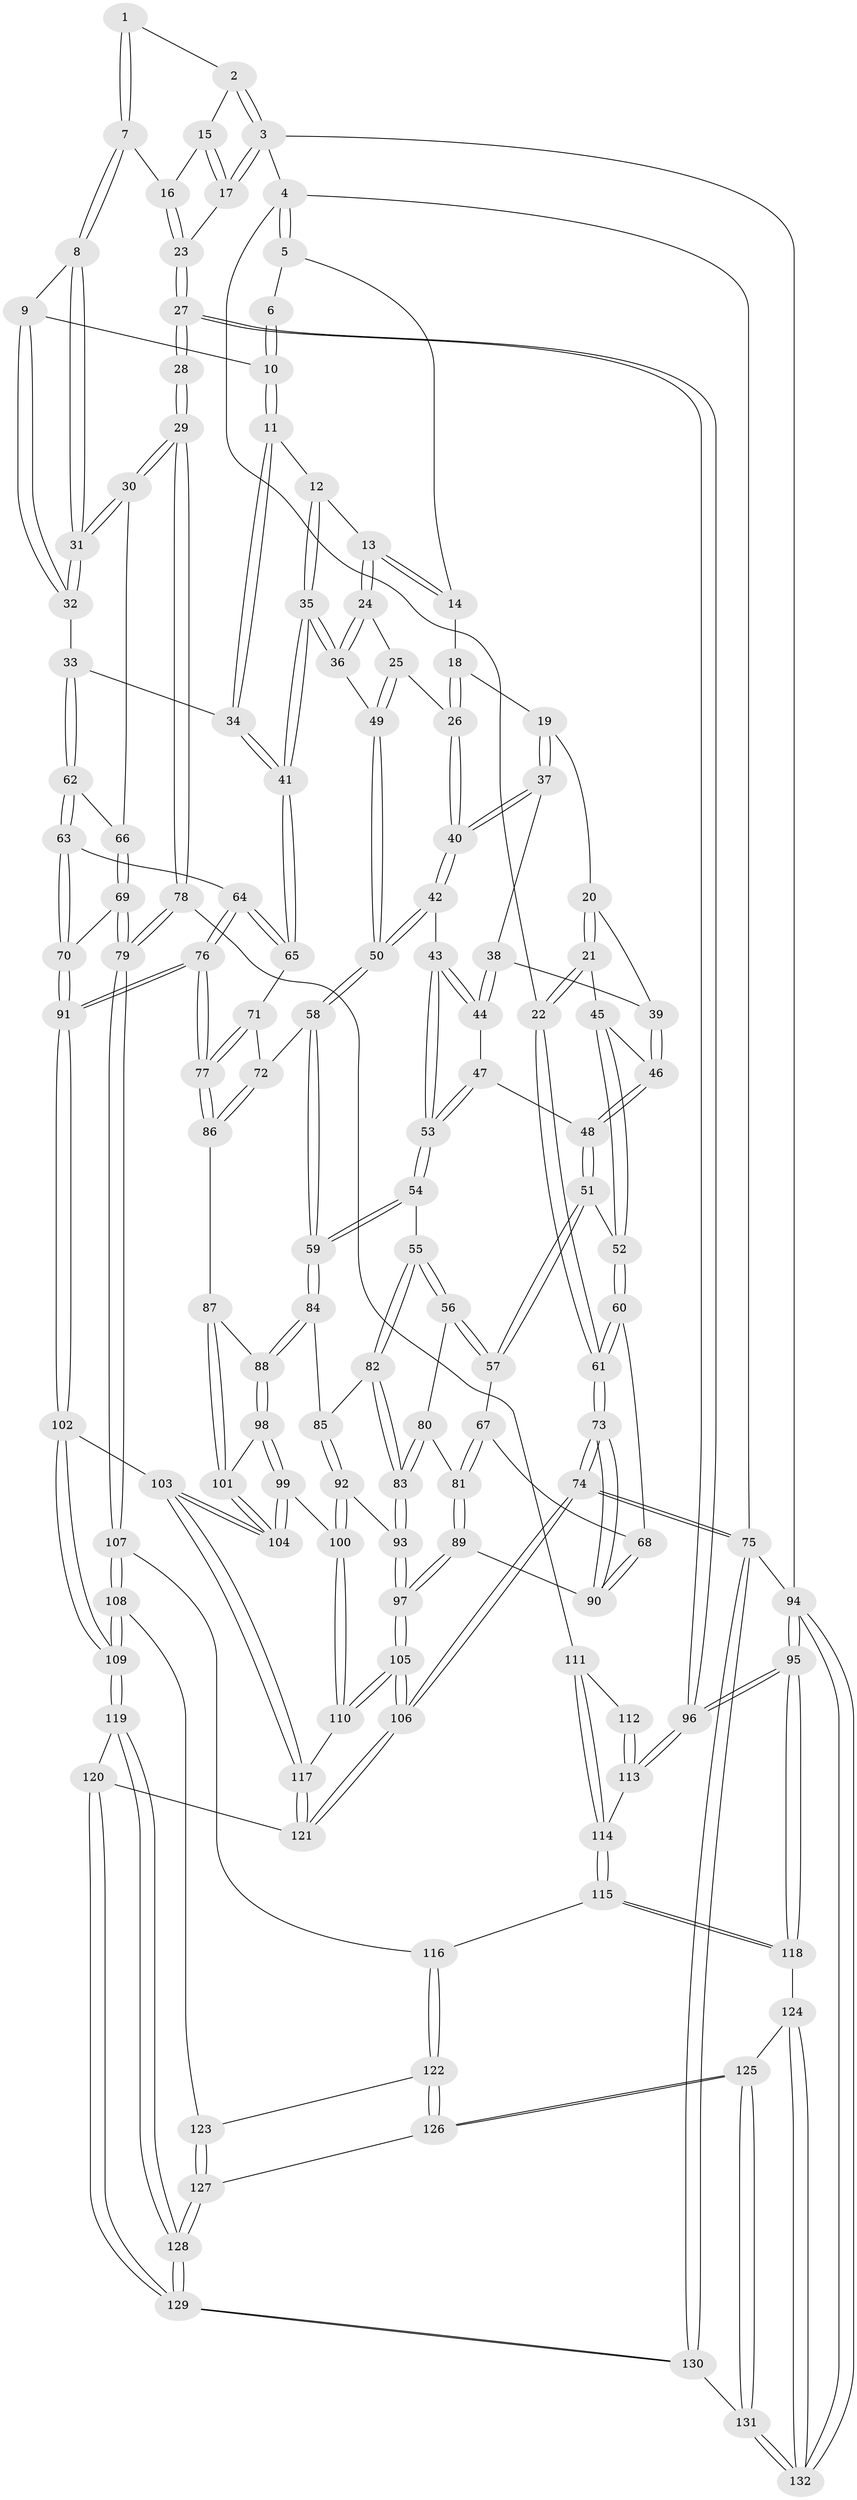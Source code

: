 // coarse degree distribution, {3: 0.1518987341772152, 7: 0.02531645569620253, 4: 0.3924050632911392, 6: 0.189873417721519, 5: 0.22784810126582278, 2: 0.012658227848101266}
// Generated by graph-tools (version 1.1) at 2025/21/03/04/25 18:21:31]
// undirected, 132 vertices, 327 edges
graph export_dot {
graph [start="1"]
  node [color=gray90,style=filled];
  1 [pos="+0.845614235699826+0"];
  2 [pos="+1+0"];
  3 [pos="+1+0"];
  4 [pos="+0+0"];
  5 [pos="+0.42149326889979005+0"];
  6 [pos="+0.6913638486016344+0"];
  7 [pos="+0.8173767848097996+0.1174555636737305"];
  8 [pos="+0.7977271666850598+0.1301163340685517"];
  9 [pos="+0.7843311744942365+0.1280925432774051"];
  10 [pos="+0.7321329576289062+0.11018349249487473"];
  11 [pos="+0.668754514433235+0.14008784862034634"];
  12 [pos="+0.6197132745323624+0.13833248388225408"];
  13 [pos="+0.50323791818792+0.09317205946908681"];
  14 [pos="+0.4378688043415417+0"];
  15 [pos="+0.8433280421940177+0.09695719214869444"];
  16 [pos="+0.8255584081475339+0.11371796676700592"];
  17 [pos="+1+0.00802949723797139"];
  18 [pos="+0.31139683207770263+0.13060422893249504"];
  19 [pos="+0.272616448116649+0.15769426012647245"];
  20 [pos="+0.1864257734376873+0.13048810470364453"];
  21 [pos="+0+0"];
  22 [pos="+0+0"];
  23 [pos="+1+0.21954821667409274"];
  24 [pos="+0.47608467215892797+0.19379195664032944"];
  25 [pos="+0.4144774144300983+0.24498504431384327"];
  26 [pos="+0.40925242784353694+0.2435246633407119"];
  27 [pos="+1+0.34253900781761365"];
  28 [pos="+1+0.34993556105876156"];
  29 [pos="+0.9911184205910488+0.3448203632966229"];
  30 [pos="+0.9134026826129817+0.31360723271332885"];
  31 [pos="+0.8904062616248745+0.29444824552291926"];
  32 [pos="+0.7391266614141968+0.28891500010356913"];
  33 [pos="+0.7128157558056405+0.29859321648872805"];
  34 [pos="+0.6873787852395178+0.290512004880624"];
  35 [pos="+0.5721528238029431+0.3296575817583791"];
  36 [pos="+0.5558058294005649+0.3212667819143884"];
  37 [pos="+0.27277615369490926+0.16028346004310443"];
  38 [pos="+0.21766601856302212+0.23273891075082376"];
  39 [pos="+0.1733599673621886+0.23694304524254578"];
  40 [pos="+0.29965399084487204+0.2512989194781998"];
  41 [pos="+0.5857123877773777+0.34460593565897607"];
  42 [pos="+0.2920465479216775+0.2759804699243295"];
  43 [pos="+0.29203629626099553+0.27598866619236584"];
  44 [pos="+0.21994214828112935+0.2651788190235276"];
  45 [pos="+0.09829815869041278+0.2507709171639542"];
  46 [pos="+0.1514190905393202+0.2710348890974807"];
  47 [pos="+0.17818140660156792+0.29094892947488177"];
  48 [pos="+0.16112077424204846+0.2844776730529663"];
  49 [pos="+0.4132820938781143+0.3406113700120384"];
  50 [pos="+0.3947454544400676+0.3653765839506609"];
  51 [pos="+0.1223402457910171+0.36463661471627257"];
  52 [pos="+0.07328038720985942+0.32380463595058884"];
  53 [pos="+0.23865108011733796+0.3600295549521925"];
  54 [pos="+0.23878467640630574+0.39476635113379915"];
  55 [pos="+0.2211355609820475+0.4116749311443421"];
  56 [pos="+0.20976188578232718+0.4132229356185973"];
  57 [pos="+0.12935560969819723+0.3918884133953892"];
  58 [pos="+0.38496406034409714+0.4087313031871165"];
  59 [pos="+0.3755688938272784+0.41383598176074704"];
  60 [pos="+0+0.38509083370258135"];
  61 [pos="+0+0.3776022808649465"];
  62 [pos="+0.7334400071660274+0.35642172736971917"];
  63 [pos="+0.6939699880324042+0.44237451848302817"];
  64 [pos="+0.6020792378595+0.38805711341749505"];
  65 [pos="+0.586302341797501+0.3524997790139566"];
  66 [pos="+0.795810793920799+0.37213791820952236"];
  67 [pos="+0.07642566077257461+0.43096145372974803"];
  68 [pos="+0.010065730976262456+0.42981039401624516"];
  69 [pos="+0.7396801710246841+0.50760386353018"];
  70 [pos="+0.735455068076644+0.5061573616447684"];
  71 [pos="+0.5052282447757074+0.407110418644911"];
  72 [pos="+0.3893036415663104+0.41142607181911206"];
  73 [pos="+0+0.864453550977088"];
  74 [pos="+0+1"];
  75 [pos="+0+1"];
  76 [pos="+0.5336315603944796+0.5556077076269234"];
  77 [pos="+0.5031826552846176+0.5289703990216784"];
  78 [pos="+0.7792602057713892+0.527835541255465"];
  79 [pos="+0.7678816711870631+0.5262856905221901"];
  80 [pos="+0.17466844890909683+0.46078403855821026"];
  81 [pos="+0.11954369466605567+0.5063141682911959"];
  82 [pos="+0.2238446888331739+0.42155396742186707"];
  83 [pos="+0.18785477487883817+0.5392879030726483"];
  84 [pos="+0.34238374871769006+0.4990420657958774"];
  85 [pos="+0.2498963626027129+0.4820944742937145"];
  86 [pos="+0.481106963812348+0.5164401713997189"];
  87 [pos="+0.39737699038524177+0.538956286067211"];
  88 [pos="+0.34235429992776206+0.5138154823830532"];
  89 [pos="+0.11916389515035666+0.5321261441007872"];
  90 [pos="+0.06432701492404942+0.5464162453609253"];
  91 [pos="+0.5475578349989608+0.5906089099325068"];
  92 [pos="+0.24019281978919094+0.5621531275180934"];
  93 [pos="+0.1860126509787795+0.5596924686226782"];
  94 [pos="+1+1"];
  95 [pos="+1+0.8349423266099825"];
  96 [pos="+1+0.8301499751275212"];
  97 [pos="+0.15873040174005426+0.5673139963274969"];
  98 [pos="+0.33660491664583775+0.5247377596551616"];
  99 [pos="+0.300627396756256+0.5823859962118362"];
  100 [pos="+0.2775428513679089+0.588508006544042"];
  101 [pos="+0.39689016103508634+0.5844930349810737"];
  102 [pos="+0.5364149058402023+0.6536811107582295"];
  103 [pos="+0.43395879071032795+0.6747249127281522"];
  104 [pos="+0.40456830240721786+0.6446835491943557"];
  105 [pos="+0.10611779656380434+0.7584015929086328"];
  106 [pos="+0+1"];
  107 [pos="+0.7236474905217058+0.6437320879360711"];
  108 [pos="+0.5761206862974616+0.6830937464197829"];
  109 [pos="+0.5561112949624633+0.6780341447330178"];
  110 [pos="+0.26036378401570587+0.6467793501500037"];
  111 [pos="+0.7877178325344651+0.5353942614195638"];
  112 [pos="+0.9330185481664709+0.5624766531251049"];
  113 [pos="+0.9326165652970834+0.6481117303967106"];
  114 [pos="+0.8565542942457824+0.6739547365708836"];
  115 [pos="+0.8352082456261625+0.7138220388137682"];
  116 [pos="+0.7808498549655469+0.7269342735867786"];
  117 [pos="+0.36466367150020434+0.7482774479429382"];
  118 [pos="+0.9055784400797239+0.8106287396446523"];
  119 [pos="+0.5505468656480608+0.7527988736927003"];
  120 [pos="+0.3963001114216698+0.8432857546737468"];
  121 [pos="+0.33661840284072503+0.8165371055396236"];
  122 [pos="+0.7587745757835913+0.7501491847685855"];
  123 [pos="+0.6583118041218068+0.7396939530510861"];
  124 [pos="+0.8247805089921658+0.8901283165164482"];
  125 [pos="+0.7881894798238613+0.8938399363984609"];
  126 [pos="+0.7503789096215429+0.8711394581333939"];
  127 [pos="+0.673157010633198+0.8824119393036707"];
  128 [pos="+0.5683119676767304+0.9377422735276115"];
  129 [pos="+0.5574769667394972+0.9554160632776606"];
  130 [pos="+0.537507566852263+1"];
  131 [pos="+0.7353151126594727+1"];
  132 [pos="+1+1"];
  1 -- 2;
  1 -- 7;
  1 -- 7;
  2 -- 3;
  2 -- 3;
  2 -- 15;
  3 -- 4;
  3 -- 17;
  3 -- 17;
  3 -- 94;
  4 -- 5;
  4 -- 5;
  4 -- 22;
  4 -- 75;
  5 -- 6;
  5 -- 14;
  6 -- 10;
  6 -- 10;
  7 -- 8;
  7 -- 8;
  7 -- 16;
  8 -- 9;
  8 -- 31;
  8 -- 31;
  9 -- 10;
  9 -- 32;
  9 -- 32;
  10 -- 11;
  10 -- 11;
  11 -- 12;
  11 -- 34;
  11 -- 34;
  12 -- 13;
  12 -- 35;
  12 -- 35;
  13 -- 14;
  13 -- 14;
  13 -- 24;
  13 -- 24;
  14 -- 18;
  15 -- 16;
  15 -- 17;
  15 -- 17;
  16 -- 23;
  16 -- 23;
  17 -- 23;
  18 -- 19;
  18 -- 26;
  18 -- 26;
  19 -- 20;
  19 -- 37;
  19 -- 37;
  20 -- 21;
  20 -- 21;
  20 -- 39;
  21 -- 22;
  21 -- 22;
  21 -- 45;
  22 -- 61;
  22 -- 61;
  23 -- 27;
  23 -- 27;
  24 -- 25;
  24 -- 36;
  24 -- 36;
  25 -- 26;
  25 -- 49;
  25 -- 49;
  26 -- 40;
  26 -- 40;
  27 -- 28;
  27 -- 28;
  27 -- 96;
  27 -- 96;
  28 -- 29;
  28 -- 29;
  29 -- 30;
  29 -- 30;
  29 -- 78;
  29 -- 78;
  30 -- 31;
  30 -- 31;
  30 -- 66;
  31 -- 32;
  31 -- 32;
  32 -- 33;
  33 -- 34;
  33 -- 62;
  33 -- 62;
  34 -- 41;
  34 -- 41;
  35 -- 36;
  35 -- 36;
  35 -- 41;
  35 -- 41;
  36 -- 49;
  37 -- 38;
  37 -- 40;
  37 -- 40;
  38 -- 39;
  38 -- 44;
  38 -- 44;
  39 -- 46;
  39 -- 46;
  40 -- 42;
  40 -- 42;
  41 -- 65;
  41 -- 65;
  42 -- 43;
  42 -- 50;
  42 -- 50;
  43 -- 44;
  43 -- 44;
  43 -- 53;
  43 -- 53;
  44 -- 47;
  45 -- 46;
  45 -- 52;
  45 -- 52;
  46 -- 48;
  46 -- 48;
  47 -- 48;
  47 -- 53;
  47 -- 53;
  48 -- 51;
  48 -- 51;
  49 -- 50;
  49 -- 50;
  50 -- 58;
  50 -- 58;
  51 -- 52;
  51 -- 57;
  51 -- 57;
  52 -- 60;
  52 -- 60;
  53 -- 54;
  53 -- 54;
  54 -- 55;
  54 -- 59;
  54 -- 59;
  55 -- 56;
  55 -- 56;
  55 -- 82;
  55 -- 82;
  56 -- 57;
  56 -- 57;
  56 -- 80;
  57 -- 67;
  58 -- 59;
  58 -- 59;
  58 -- 72;
  59 -- 84;
  59 -- 84;
  60 -- 61;
  60 -- 61;
  60 -- 68;
  61 -- 73;
  61 -- 73;
  62 -- 63;
  62 -- 63;
  62 -- 66;
  63 -- 64;
  63 -- 70;
  63 -- 70;
  64 -- 65;
  64 -- 65;
  64 -- 76;
  64 -- 76;
  65 -- 71;
  66 -- 69;
  66 -- 69;
  67 -- 68;
  67 -- 81;
  67 -- 81;
  68 -- 90;
  68 -- 90;
  69 -- 70;
  69 -- 79;
  69 -- 79;
  70 -- 91;
  70 -- 91;
  71 -- 72;
  71 -- 77;
  71 -- 77;
  72 -- 86;
  72 -- 86;
  73 -- 74;
  73 -- 74;
  73 -- 90;
  73 -- 90;
  74 -- 75;
  74 -- 75;
  74 -- 106;
  74 -- 106;
  75 -- 130;
  75 -- 130;
  75 -- 94;
  76 -- 77;
  76 -- 77;
  76 -- 91;
  76 -- 91;
  77 -- 86;
  77 -- 86;
  78 -- 79;
  78 -- 79;
  78 -- 111;
  79 -- 107;
  79 -- 107;
  80 -- 81;
  80 -- 83;
  80 -- 83;
  81 -- 89;
  81 -- 89;
  82 -- 83;
  82 -- 83;
  82 -- 85;
  83 -- 93;
  83 -- 93;
  84 -- 85;
  84 -- 88;
  84 -- 88;
  85 -- 92;
  85 -- 92;
  86 -- 87;
  87 -- 88;
  87 -- 101;
  87 -- 101;
  88 -- 98;
  88 -- 98;
  89 -- 90;
  89 -- 97;
  89 -- 97;
  91 -- 102;
  91 -- 102;
  92 -- 93;
  92 -- 100;
  92 -- 100;
  93 -- 97;
  93 -- 97;
  94 -- 95;
  94 -- 95;
  94 -- 132;
  94 -- 132;
  95 -- 96;
  95 -- 96;
  95 -- 118;
  95 -- 118;
  96 -- 113;
  96 -- 113;
  97 -- 105;
  97 -- 105;
  98 -- 99;
  98 -- 99;
  98 -- 101;
  99 -- 100;
  99 -- 104;
  99 -- 104;
  100 -- 110;
  100 -- 110;
  101 -- 104;
  101 -- 104;
  102 -- 103;
  102 -- 109;
  102 -- 109;
  103 -- 104;
  103 -- 104;
  103 -- 117;
  103 -- 117;
  105 -- 106;
  105 -- 106;
  105 -- 110;
  105 -- 110;
  106 -- 121;
  106 -- 121;
  107 -- 108;
  107 -- 108;
  107 -- 116;
  108 -- 109;
  108 -- 109;
  108 -- 123;
  109 -- 119;
  109 -- 119;
  110 -- 117;
  111 -- 112;
  111 -- 114;
  111 -- 114;
  112 -- 113;
  112 -- 113;
  113 -- 114;
  114 -- 115;
  114 -- 115;
  115 -- 116;
  115 -- 118;
  115 -- 118;
  116 -- 122;
  116 -- 122;
  117 -- 121;
  117 -- 121;
  118 -- 124;
  119 -- 120;
  119 -- 128;
  119 -- 128;
  120 -- 121;
  120 -- 129;
  120 -- 129;
  122 -- 123;
  122 -- 126;
  122 -- 126;
  123 -- 127;
  123 -- 127;
  124 -- 125;
  124 -- 132;
  124 -- 132;
  125 -- 126;
  125 -- 126;
  125 -- 131;
  125 -- 131;
  126 -- 127;
  127 -- 128;
  127 -- 128;
  128 -- 129;
  128 -- 129;
  129 -- 130;
  129 -- 130;
  130 -- 131;
  131 -- 132;
  131 -- 132;
}
